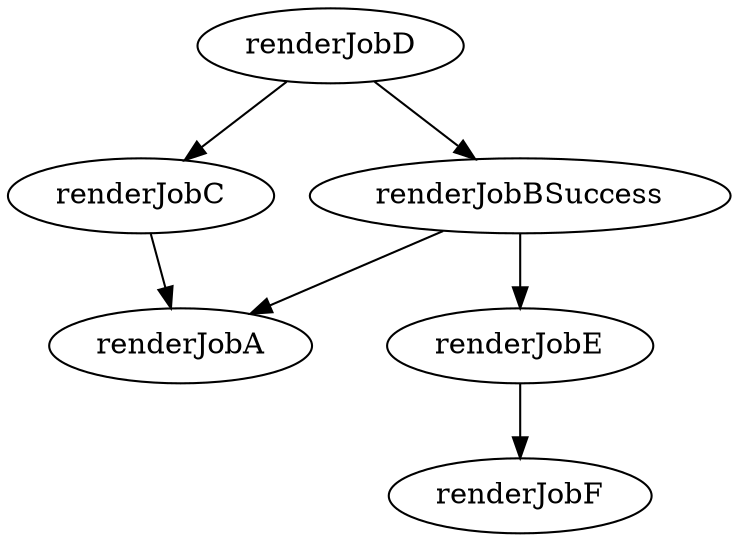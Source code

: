 digraph conditionalTestSuccess{
    renderJobA;
    renderJobBSuccess -> renderJobA;
    renderJobC -> renderJobA;

    renderJobD -> renderJobBSuccess;
    renderJobBSuccess -> renderJobE [condition="success"];
    renderJobD -> renderJobC;
    renderJobE -> renderJobF;
}